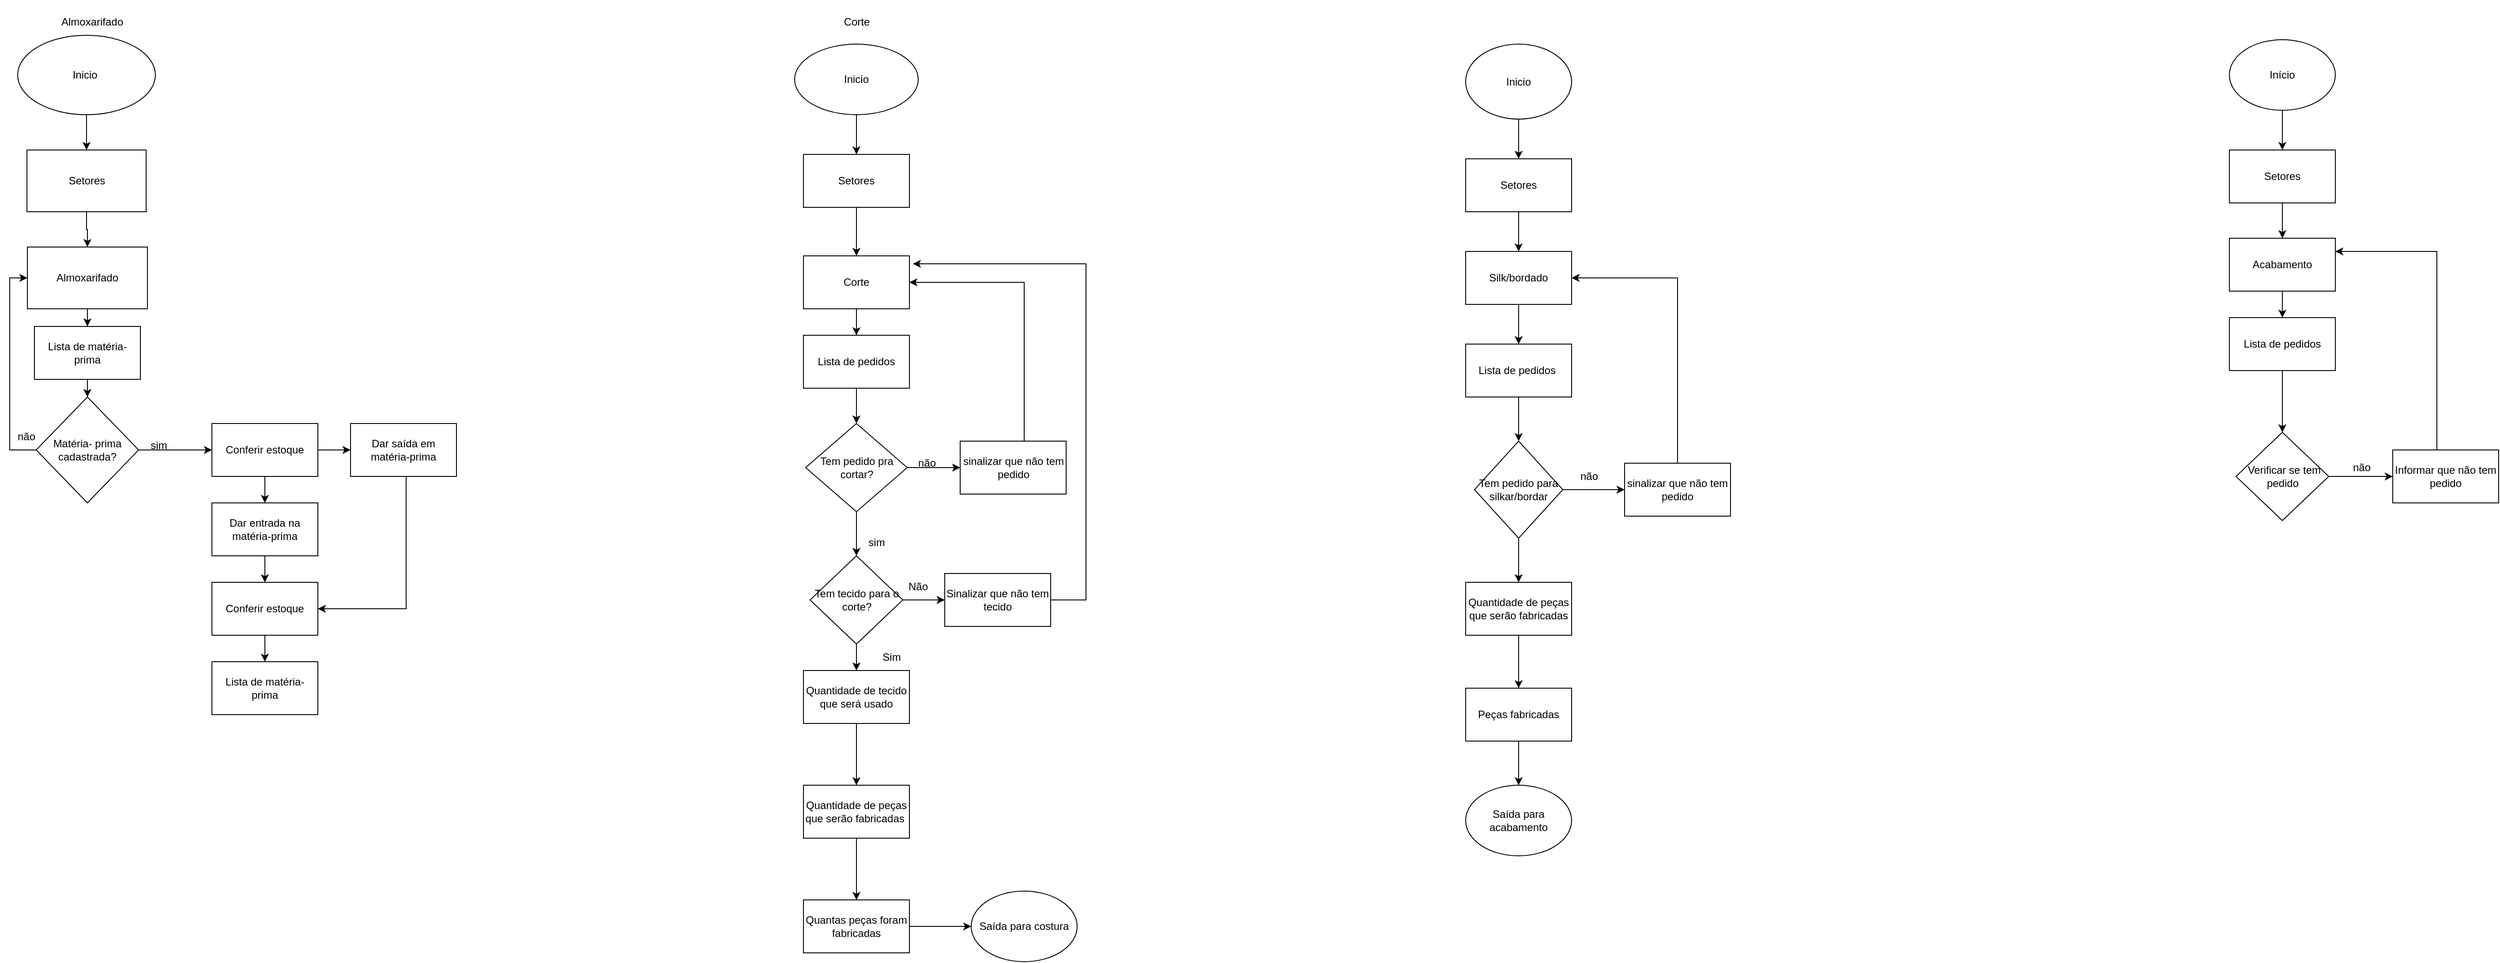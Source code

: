 <mxfile version="24.4.6" type="device">
  <diagram name="Página-1" id="mC3P3-g2l_9qBY8GvUhR">
    <mxGraphModel dx="1434" dy="782" grid="1" gridSize="10" guides="1" tooltips="1" connect="1" arrows="1" fold="1" page="1" pageScale="1" pageWidth="827" pageHeight="1169" math="0" shadow="0">
      <root>
        <mxCell id="0" />
        <mxCell id="1" parent="0" />
        <mxCell id="PYSRqreDHbwuCnctKfHl-3" value="" style="edgeStyle=orthogonalEdgeStyle;rounded=0;orthogonalLoop=1;jettySize=auto;html=1;" edge="1" parent="1" source="PYSRqreDHbwuCnctKfHl-1" target="PYSRqreDHbwuCnctKfHl-2">
          <mxGeometry relative="1" as="geometry" />
        </mxCell>
        <mxCell id="PYSRqreDHbwuCnctKfHl-1" value="Inicio&amp;nbsp;" style="ellipse;whiteSpace=wrap;html=1;" vertex="1" parent="1">
          <mxGeometry x="330" y="40" width="156" height="90" as="geometry" />
        </mxCell>
        <mxCell id="PYSRqreDHbwuCnctKfHl-5" value="" style="edgeStyle=orthogonalEdgeStyle;rounded=0;orthogonalLoop=1;jettySize=auto;html=1;" edge="1" parent="1" source="PYSRqreDHbwuCnctKfHl-2" target="PYSRqreDHbwuCnctKfHl-4">
          <mxGeometry relative="1" as="geometry" />
        </mxCell>
        <mxCell id="PYSRqreDHbwuCnctKfHl-2" value="Setores" style="rounded=0;whiteSpace=wrap;html=1;" vertex="1" parent="1">
          <mxGeometry x="340.5" y="170" width="135" height="70" as="geometry" />
        </mxCell>
        <mxCell id="PYSRqreDHbwuCnctKfHl-24" value="" style="edgeStyle=orthogonalEdgeStyle;rounded=0;orthogonalLoop=1;jettySize=auto;html=1;" edge="1" parent="1" source="PYSRqreDHbwuCnctKfHl-4" target="PYSRqreDHbwuCnctKfHl-23">
          <mxGeometry relative="1" as="geometry" />
        </mxCell>
        <mxCell id="PYSRqreDHbwuCnctKfHl-4" value="Almoxarifado" style="rounded=0;whiteSpace=wrap;html=1;" vertex="1" parent="1">
          <mxGeometry x="341" y="280" width="136" height="70" as="geometry" />
        </mxCell>
        <mxCell id="PYSRqreDHbwuCnctKfHl-8" style="edgeStyle=orthogonalEdgeStyle;rounded=0;orthogonalLoop=1;jettySize=auto;html=1;entryX=0;entryY=0.5;entryDx=0;entryDy=0;" edge="1" parent="1" source="PYSRqreDHbwuCnctKfHl-6" target="PYSRqreDHbwuCnctKfHl-4">
          <mxGeometry relative="1" as="geometry">
            <Array as="points">
              <mxPoint x="321" y="510" />
              <mxPoint x="321" y="315" />
            </Array>
          </mxGeometry>
        </mxCell>
        <mxCell id="PYSRqreDHbwuCnctKfHl-20" value="" style="edgeStyle=orthogonalEdgeStyle;rounded=0;orthogonalLoop=1;jettySize=auto;html=1;" edge="1" parent="1" source="PYSRqreDHbwuCnctKfHl-6" target="PYSRqreDHbwuCnctKfHl-14">
          <mxGeometry relative="1" as="geometry" />
        </mxCell>
        <mxCell id="PYSRqreDHbwuCnctKfHl-6" value="Matéria- prima cadastrada?" style="rhombus;whiteSpace=wrap;html=1;" vertex="1" parent="1">
          <mxGeometry x="351" y="450" width="116" height="120" as="geometry" />
        </mxCell>
        <mxCell id="PYSRqreDHbwuCnctKfHl-11" value="não" style="text;html=1;align=center;verticalAlign=middle;whiteSpace=wrap;rounded=0;" vertex="1" parent="1">
          <mxGeometry x="310" y="480" width="60" height="30" as="geometry" />
        </mxCell>
        <mxCell id="PYSRqreDHbwuCnctKfHl-12" value="sim" style="text;html=1;align=center;verticalAlign=middle;whiteSpace=wrap;rounded=0;" vertex="1" parent="1">
          <mxGeometry x="460" y="490" width="60" height="30" as="geometry" />
        </mxCell>
        <mxCell id="PYSRqreDHbwuCnctKfHl-16" value="" style="edgeStyle=orthogonalEdgeStyle;rounded=0;orthogonalLoop=1;jettySize=auto;html=1;" edge="1" parent="1" source="PYSRqreDHbwuCnctKfHl-14" target="PYSRqreDHbwuCnctKfHl-15">
          <mxGeometry relative="1" as="geometry" />
        </mxCell>
        <mxCell id="PYSRqreDHbwuCnctKfHl-31" value="" style="edgeStyle=orthogonalEdgeStyle;rounded=0;orthogonalLoop=1;jettySize=auto;html=1;" edge="1" parent="1" source="PYSRqreDHbwuCnctKfHl-14" target="PYSRqreDHbwuCnctKfHl-30">
          <mxGeometry relative="1" as="geometry" />
        </mxCell>
        <mxCell id="PYSRqreDHbwuCnctKfHl-14" value="Conferir estoque" style="rounded=0;whiteSpace=wrap;html=1;" vertex="1" parent="1">
          <mxGeometry x="550" y="480" width="120" height="60" as="geometry" />
        </mxCell>
        <mxCell id="PYSRqreDHbwuCnctKfHl-28" value="" style="edgeStyle=orthogonalEdgeStyle;rounded=0;orthogonalLoop=1;jettySize=auto;html=1;" edge="1" parent="1" source="PYSRqreDHbwuCnctKfHl-15" target="PYSRqreDHbwuCnctKfHl-27">
          <mxGeometry relative="1" as="geometry" />
        </mxCell>
        <mxCell id="PYSRqreDHbwuCnctKfHl-15" value="Dar entrada na matéria-prima" style="rounded=0;whiteSpace=wrap;html=1;" vertex="1" parent="1">
          <mxGeometry x="550" y="570" width="120" height="60" as="geometry" />
        </mxCell>
        <mxCell id="PYSRqreDHbwuCnctKfHl-25" value="" style="edgeStyle=orthogonalEdgeStyle;rounded=0;orthogonalLoop=1;jettySize=auto;html=1;" edge="1" parent="1" source="PYSRqreDHbwuCnctKfHl-23" target="PYSRqreDHbwuCnctKfHl-6">
          <mxGeometry relative="1" as="geometry" />
        </mxCell>
        <mxCell id="PYSRqreDHbwuCnctKfHl-23" value="Lista de matéria-prima" style="rounded=0;whiteSpace=wrap;html=1;" vertex="1" parent="1">
          <mxGeometry x="349" y="370" width="120" height="60" as="geometry" />
        </mxCell>
        <mxCell id="PYSRqreDHbwuCnctKfHl-34" value="" style="edgeStyle=orthogonalEdgeStyle;rounded=0;orthogonalLoop=1;jettySize=auto;html=1;" edge="1" parent="1" source="PYSRqreDHbwuCnctKfHl-27" target="PYSRqreDHbwuCnctKfHl-33">
          <mxGeometry relative="1" as="geometry" />
        </mxCell>
        <mxCell id="PYSRqreDHbwuCnctKfHl-27" value="Conferir estoque" style="rounded=0;whiteSpace=wrap;html=1;" vertex="1" parent="1">
          <mxGeometry x="550" y="660" width="120" height="60" as="geometry" />
        </mxCell>
        <mxCell id="PYSRqreDHbwuCnctKfHl-35" style="edgeStyle=orthogonalEdgeStyle;rounded=0;orthogonalLoop=1;jettySize=auto;html=1;entryX=1;entryY=0.5;entryDx=0;entryDy=0;" edge="1" parent="1" source="PYSRqreDHbwuCnctKfHl-30" target="PYSRqreDHbwuCnctKfHl-27">
          <mxGeometry relative="1" as="geometry">
            <Array as="points">
              <mxPoint x="770" y="690" />
            </Array>
          </mxGeometry>
        </mxCell>
        <mxCell id="PYSRqreDHbwuCnctKfHl-30" value="Dar saída em matéria-prima" style="rounded=0;whiteSpace=wrap;html=1;" vertex="1" parent="1">
          <mxGeometry x="707" y="480" width="120" height="60" as="geometry" />
        </mxCell>
        <mxCell id="PYSRqreDHbwuCnctKfHl-33" value="Lista de matéria-prima" style="rounded=0;whiteSpace=wrap;html=1;" vertex="1" parent="1">
          <mxGeometry x="550" y="750" width="120" height="60" as="geometry" />
        </mxCell>
        <mxCell id="PYSRqreDHbwuCnctKfHl-37" value="Almoxarifado" style="text;html=1;align=center;verticalAlign=middle;whiteSpace=wrap;rounded=0;" vertex="1" parent="1">
          <mxGeometry x="320" width="189" height="50" as="geometry" />
        </mxCell>
        <mxCell id="PYSRqreDHbwuCnctKfHl-40" value="" style="edgeStyle=orthogonalEdgeStyle;rounded=0;orthogonalLoop=1;jettySize=auto;html=1;" edge="1" parent="1" source="PYSRqreDHbwuCnctKfHl-38" target="PYSRqreDHbwuCnctKfHl-39">
          <mxGeometry relative="1" as="geometry" />
        </mxCell>
        <mxCell id="PYSRqreDHbwuCnctKfHl-38" value="Inicio" style="ellipse;whiteSpace=wrap;html=1;" vertex="1" parent="1">
          <mxGeometry x="1210" y="50" width="140" height="80" as="geometry" />
        </mxCell>
        <mxCell id="PYSRqreDHbwuCnctKfHl-43" value="" style="edgeStyle=orthogonalEdgeStyle;rounded=0;orthogonalLoop=1;jettySize=auto;html=1;" edge="1" parent="1" source="PYSRqreDHbwuCnctKfHl-39" target="PYSRqreDHbwuCnctKfHl-42">
          <mxGeometry relative="1" as="geometry" />
        </mxCell>
        <mxCell id="PYSRqreDHbwuCnctKfHl-39" value="Setores" style="whiteSpace=wrap;html=1;" vertex="1" parent="1">
          <mxGeometry x="1220" y="175" width="120" height="60" as="geometry" />
        </mxCell>
        <mxCell id="PYSRqreDHbwuCnctKfHl-84" value="" style="edgeStyle=orthogonalEdgeStyle;rounded=0;orthogonalLoop=1;jettySize=auto;html=1;" edge="1" parent="1" source="PYSRqreDHbwuCnctKfHl-42" target="PYSRqreDHbwuCnctKfHl-83">
          <mxGeometry relative="1" as="geometry" />
        </mxCell>
        <mxCell id="PYSRqreDHbwuCnctKfHl-42" value="Corte" style="whiteSpace=wrap;html=1;" vertex="1" parent="1">
          <mxGeometry x="1220" y="290" width="120" height="60" as="geometry" />
        </mxCell>
        <mxCell id="PYSRqreDHbwuCnctKfHl-61" value="" style="edgeStyle=orthogonalEdgeStyle;rounded=0;orthogonalLoop=1;jettySize=auto;html=1;" edge="1" parent="1" source="PYSRqreDHbwuCnctKfHl-44" target="PYSRqreDHbwuCnctKfHl-60">
          <mxGeometry relative="1" as="geometry" />
        </mxCell>
        <mxCell id="PYSRqreDHbwuCnctKfHl-82" value="" style="edgeStyle=orthogonalEdgeStyle;rounded=0;orthogonalLoop=1;jettySize=auto;html=1;" edge="1" parent="1" source="PYSRqreDHbwuCnctKfHl-44" target="PYSRqreDHbwuCnctKfHl-54">
          <mxGeometry relative="1" as="geometry" />
        </mxCell>
        <mxCell id="PYSRqreDHbwuCnctKfHl-44" value="Tem pedido pra cortar?" style="rhombus;whiteSpace=wrap;html=1;" vertex="1" parent="1">
          <mxGeometry x="1222.5" y="480" width="115" height="100" as="geometry" />
        </mxCell>
        <mxCell id="PYSRqreDHbwuCnctKfHl-57" style="edgeStyle=orthogonalEdgeStyle;rounded=0;orthogonalLoop=1;jettySize=auto;html=1;entryX=1;entryY=0.5;entryDx=0;entryDy=0;" edge="1" parent="1" source="PYSRqreDHbwuCnctKfHl-54" target="PYSRqreDHbwuCnctKfHl-42">
          <mxGeometry relative="1" as="geometry">
            <Array as="points">
              <mxPoint x="1470" y="320" />
            </Array>
          </mxGeometry>
        </mxCell>
        <mxCell id="PYSRqreDHbwuCnctKfHl-54" value="sinalizar que não tem pedido" style="whiteSpace=wrap;html=1;" vertex="1" parent="1">
          <mxGeometry x="1397.5" y="500" width="120" height="60" as="geometry" />
        </mxCell>
        <mxCell id="PYSRqreDHbwuCnctKfHl-59" value="sim" style="text;html=1;align=center;verticalAlign=middle;whiteSpace=wrap;rounded=0;" vertex="1" parent="1">
          <mxGeometry x="1272.5" y="600" width="60" height="30" as="geometry" />
        </mxCell>
        <mxCell id="PYSRqreDHbwuCnctKfHl-64" value="" style="edgeStyle=orthogonalEdgeStyle;rounded=0;orthogonalLoop=1;jettySize=auto;html=1;" edge="1" parent="1" source="PYSRqreDHbwuCnctKfHl-60" target="PYSRqreDHbwuCnctKfHl-63">
          <mxGeometry relative="1" as="geometry" />
        </mxCell>
        <mxCell id="PYSRqreDHbwuCnctKfHl-78" value="" style="edgeStyle=orthogonalEdgeStyle;rounded=0;orthogonalLoop=1;jettySize=auto;html=1;" edge="1" parent="1" source="PYSRqreDHbwuCnctKfHl-60" target="PYSRqreDHbwuCnctKfHl-67">
          <mxGeometry relative="1" as="geometry" />
        </mxCell>
        <mxCell id="PYSRqreDHbwuCnctKfHl-60" value="Tem tecido para o corte?" style="rhombus;whiteSpace=wrap;html=1;" vertex="1" parent="1">
          <mxGeometry x="1227.5" y="630" width="105" height="100" as="geometry" />
        </mxCell>
        <mxCell id="PYSRqreDHbwuCnctKfHl-63" value="Sinalizar que não tem tecido" style="whiteSpace=wrap;html=1;" vertex="1" parent="1">
          <mxGeometry x="1380" y="650" width="120" height="60" as="geometry" />
        </mxCell>
        <mxCell id="PYSRqreDHbwuCnctKfHl-70" value="" style="edgeStyle=orthogonalEdgeStyle;rounded=0;orthogonalLoop=1;jettySize=auto;html=1;" edge="1" parent="1" source="PYSRqreDHbwuCnctKfHl-67" target="PYSRqreDHbwuCnctKfHl-69">
          <mxGeometry relative="1" as="geometry" />
        </mxCell>
        <mxCell id="PYSRqreDHbwuCnctKfHl-67" value="Quantidade de tecido que será usado" style="whiteSpace=wrap;html=1;" vertex="1" parent="1">
          <mxGeometry x="1220" y="760" width="120" height="60" as="geometry" />
        </mxCell>
        <mxCell id="PYSRqreDHbwuCnctKfHl-115" value="" style="edgeStyle=orthogonalEdgeStyle;rounded=0;orthogonalLoop=1;jettySize=auto;html=1;" edge="1" parent="1" source="PYSRqreDHbwuCnctKfHl-69" target="PYSRqreDHbwuCnctKfHl-114">
          <mxGeometry relative="1" as="geometry" />
        </mxCell>
        <mxCell id="PYSRqreDHbwuCnctKfHl-69" value="Quantidade de peças que serão fabricadas&amp;nbsp;" style="whiteSpace=wrap;html=1;" vertex="1" parent="1">
          <mxGeometry x="1220" y="890" width="120" height="60" as="geometry" />
        </mxCell>
        <mxCell id="PYSRqreDHbwuCnctKfHl-79" value="Saída para costura" style="ellipse;whiteSpace=wrap;html=1;" vertex="1" parent="1">
          <mxGeometry x="1410" y="1010" width="120" height="80" as="geometry" />
        </mxCell>
        <mxCell id="PYSRqreDHbwuCnctKfHl-58" value="não" style="text;html=1;align=center;verticalAlign=middle;whiteSpace=wrap;rounded=0;" vertex="1" parent="1">
          <mxGeometry x="1330" y="510" width="60" height="30" as="geometry" />
        </mxCell>
        <mxCell id="PYSRqreDHbwuCnctKfHl-85" value="" style="edgeStyle=orthogonalEdgeStyle;rounded=0;orthogonalLoop=1;jettySize=auto;html=1;" edge="1" parent="1" source="PYSRqreDHbwuCnctKfHl-83" target="PYSRqreDHbwuCnctKfHl-44">
          <mxGeometry relative="1" as="geometry" />
        </mxCell>
        <mxCell id="PYSRqreDHbwuCnctKfHl-83" value="Lista de pedidos" style="rounded=0;whiteSpace=wrap;html=1;" vertex="1" parent="1">
          <mxGeometry x="1220" y="380" width="120" height="60" as="geometry" />
        </mxCell>
        <mxCell id="PYSRqreDHbwuCnctKfHl-86" value="Corte" style="text;html=1;align=center;verticalAlign=middle;whiteSpace=wrap;rounded=0;" vertex="1" parent="1">
          <mxGeometry x="1181" y="5" width="199" height="40" as="geometry" />
        </mxCell>
        <mxCell id="PYSRqreDHbwuCnctKfHl-87" value="Não" style="text;html=1;align=center;verticalAlign=middle;whiteSpace=wrap;rounded=0;" vertex="1" parent="1">
          <mxGeometry x="1320" y="650" width="60" height="30" as="geometry" />
        </mxCell>
        <mxCell id="PYSRqreDHbwuCnctKfHl-88" style="edgeStyle=orthogonalEdgeStyle;rounded=0;orthogonalLoop=1;jettySize=auto;html=1;entryX=1.033;entryY=0.15;entryDx=0;entryDy=0;entryPerimeter=0;" edge="1" parent="1" source="PYSRqreDHbwuCnctKfHl-63" target="PYSRqreDHbwuCnctKfHl-42">
          <mxGeometry relative="1" as="geometry">
            <Array as="points">
              <mxPoint x="1540" y="680" />
              <mxPoint x="1540" y="299" />
            </Array>
          </mxGeometry>
        </mxCell>
        <mxCell id="PYSRqreDHbwuCnctKfHl-92" value="Sim" style="text;html=1;align=center;verticalAlign=middle;whiteSpace=wrap;rounded=0;" vertex="1" parent="1">
          <mxGeometry x="1290" y="730" width="60" height="30" as="geometry" />
        </mxCell>
        <mxCell id="PYSRqreDHbwuCnctKfHl-95" value="" style="edgeStyle=orthogonalEdgeStyle;rounded=0;orthogonalLoop=1;jettySize=auto;html=1;" edge="1" parent="1" source="PYSRqreDHbwuCnctKfHl-93" target="PYSRqreDHbwuCnctKfHl-94">
          <mxGeometry relative="1" as="geometry" />
        </mxCell>
        <mxCell id="PYSRqreDHbwuCnctKfHl-93" value="Inicio" style="ellipse;whiteSpace=wrap;html=1;" vertex="1" parent="1">
          <mxGeometry x="1970" y="50" width="120" height="85" as="geometry" />
        </mxCell>
        <mxCell id="PYSRqreDHbwuCnctKfHl-97" value="" style="edgeStyle=orthogonalEdgeStyle;rounded=0;orthogonalLoop=1;jettySize=auto;html=1;" edge="1" parent="1" source="PYSRqreDHbwuCnctKfHl-94" target="PYSRqreDHbwuCnctKfHl-96">
          <mxGeometry relative="1" as="geometry" />
        </mxCell>
        <mxCell id="PYSRqreDHbwuCnctKfHl-94" value="Setores" style="rounded=0;whiteSpace=wrap;html=1;" vertex="1" parent="1">
          <mxGeometry x="1970" y="180" width="120" height="60" as="geometry" />
        </mxCell>
        <mxCell id="PYSRqreDHbwuCnctKfHl-100" value="" style="edgeStyle=orthogonalEdgeStyle;rounded=0;orthogonalLoop=1;jettySize=auto;html=1;" edge="1" parent="1" source="PYSRqreDHbwuCnctKfHl-96" target="PYSRqreDHbwuCnctKfHl-99">
          <mxGeometry relative="1" as="geometry" />
        </mxCell>
        <mxCell id="PYSRqreDHbwuCnctKfHl-96" value="Silk/bordado" style="rounded=0;whiteSpace=wrap;html=1;" vertex="1" parent="1">
          <mxGeometry x="1970" y="285" width="120" height="60" as="geometry" />
        </mxCell>
        <mxCell id="PYSRqreDHbwuCnctKfHl-103" value="" style="edgeStyle=orthogonalEdgeStyle;rounded=0;orthogonalLoop=1;jettySize=auto;html=1;" edge="1" parent="1" source="PYSRqreDHbwuCnctKfHl-99" target="PYSRqreDHbwuCnctKfHl-102">
          <mxGeometry relative="1" as="geometry" />
        </mxCell>
        <mxCell id="PYSRqreDHbwuCnctKfHl-99" value="Lista de pedidos&amp;nbsp;" style="whiteSpace=wrap;html=1;rounded=0;" vertex="1" parent="1">
          <mxGeometry x="1970" y="390" width="120" height="60" as="geometry" />
        </mxCell>
        <mxCell id="PYSRqreDHbwuCnctKfHl-111" style="edgeStyle=orthogonalEdgeStyle;rounded=0;orthogonalLoop=1;jettySize=auto;html=1;" edge="1" parent="1" source="PYSRqreDHbwuCnctKfHl-102" target="PYSRqreDHbwuCnctKfHl-104">
          <mxGeometry relative="1" as="geometry" />
        </mxCell>
        <mxCell id="PYSRqreDHbwuCnctKfHl-113" value="" style="edgeStyle=orthogonalEdgeStyle;rounded=0;orthogonalLoop=1;jettySize=auto;html=1;" edge="1" parent="1" source="PYSRqreDHbwuCnctKfHl-102" target="PYSRqreDHbwuCnctKfHl-112">
          <mxGeometry relative="1" as="geometry" />
        </mxCell>
        <mxCell id="PYSRqreDHbwuCnctKfHl-102" value="Tem pedido para silkar/bordar" style="rhombus;whiteSpace=wrap;html=1;rounded=0;" vertex="1" parent="1">
          <mxGeometry x="1980" y="500" width="100" height="110" as="geometry" />
        </mxCell>
        <mxCell id="PYSRqreDHbwuCnctKfHl-106" style="edgeStyle=orthogonalEdgeStyle;rounded=0;orthogonalLoop=1;jettySize=auto;html=1;entryX=1;entryY=0.5;entryDx=0;entryDy=0;" edge="1" parent="1" source="PYSRqreDHbwuCnctKfHl-104" target="PYSRqreDHbwuCnctKfHl-96">
          <mxGeometry relative="1" as="geometry">
            <Array as="points">
              <mxPoint x="2210" y="315" />
            </Array>
          </mxGeometry>
        </mxCell>
        <mxCell id="PYSRqreDHbwuCnctKfHl-104" value="sinalizar que não tem pedido" style="whiteSpace=wrap;html=1;rounded=0;" vertex="1" parent="1">
          <mxGeometry x="2150" y="525" width="120" height="60" as="geometry" />
        </mxCell>
        <mxCell id="PYSRqreDHbwuCnctKfHl-107" value="não" style="text;html=1;align=center;verticalAlign=middle;whiteSpace=wrap;rounded=0;" vertex="1" parent="1">
          <mxGeometry x="2080" y="525" width="60" height="30" as="geometry" />
        </mxCell>
        <mxCell id="PYSRqreDHbwuCnctKfHl-118" value="" style="edgeStyle=orthogonalEdgeStyle;rounded=0;orthogonalLoop=1;jettySize=auto;html=1;" edge="1" parent="1" source="PYSRqreDHbwuCnctKfHl-112" target="PYSRqreDHbwuCnctKfHl-117">
          <mxGeometry relative="1" as="geometry" />
        </mxCell>
        <mxCell id="PYSRqreDHbwuCnctKfHl-112" value="Quantidade de peças que serão fabricadas" style="whiteSpace=wrap;html=1;rounded=0;" vertex="1" parent="1">
          <mxGeometry x="1970" y="660" width="120" height="60" as="geometry" />
        </mxCell>
        <mxCell id="PYSRqreDHbwuCnctKfHl-116" value="" style="edgeStyle=orthogonalEdgeStyle;rounded=0;orthogonalLoop=1;jettySize=auto;html=1;" edge="1" parent="1" source="PYSRqreDHbwuCnctKfHl-114" target="PYSRqreDHbwuCnctKfHl-79">
          <mxGeometry relative="1" as="geometry" />
        </mxCell>
        <mxCell id="PYSRqreDHbwuCnctKfHl-114" value="Quantas peças foram fabricadas" style="whiteSpace=wrap;html=1;" vertex="1" parent="1">
          <mxGeometry x="1220" y="1020" width="120" height="60" as="geometry" />
        </mxCell>
        <mxCell id="PYSRqreDHbwuCnctKfHl-120" value="" style="edgeStyle=orthogonalEdgeStyle;rounded=0;orthogonalLoop=1;jettySize=auto;html=1;" edge="1" parent="1" source="PYSRqreDHbwuCnctKfHl-117" target="PYSRqreDHbwuCnctKfHl-119">
          <mxGeometry relative="1" as="geometry" />
        </mxCell>
        <mxCell id="PYSRqreDHbwuCnctKfHl-117" value="Peças fabricadas" style="whiteSpace=wrap;html=1;rounded=0;" vertex="1" parent="1">
          <mxGeometry x="1970" y="780" width="120" height="60" as="geometry" />
        </mxCell>
        <mxCell id="PYSRqreDHbwuCnctKfHl-119" value="Saída para acabamento" style="ellipse;whiteSpace=wrap;html=1;" vertex="1" parent="1">
          <mxGeometry x="1970" y="890" width="120" height="80" as="geometry" />
        </mxCell>
        <mxCell id="PYSRqreDHbwuCnctKfHl-123" value="" style="edgeStyle=orthogonalEdgeStyle;rounded=0;orthogonalLoop=1;jettySize=auto;html=1;" edge="1" parent="1" source="PYSRqreDHbwuCnctKfHl-121" target="PYSRqreDHbwuCnctKfHl-122">
          <mxGeometry relative="1" as="geometry" />
        </mxCell>
        <mxCell id="PYSRqreDHbwuCnctKfHl-121" value="Início" style="ellipse;whiteSpace=wrap;html=1;" vertex="1" parent="1">
          <mxGeometry x="2835" y="45" width="120" height="80" as="geometry" />
        </mxCell>
        <mxCell id="PYSRqreDHbwuCnctKfHl-125" value="" style="edgeStyle=orthogonalEdgeStyle;rounded=0;orthogonalLoop=1;jettySize=auto;html=1;" edge="1" parent="1" source="PYSRqreDHbwuCnctKfHl-122" target="PYSRqreDHbwuCnctKfHl-124">
          <mxGeometry relative="1" as="geometry" />
        </mxCell>
        <mxCell id="PYSRqreDHbwuCnctKfHl-122" value="Setores" style="whiteSpace=wrap;html=1;" vertex="1" parent="1">
          <mxGeometry x="2835" y="170" width="120" height="60" as="geometry" />
        </mxCell>
        <mxCell id="PYSRqreDHbwuCnctKfHl-127" value="" style="edgeStyle=orthogonalEdgeStyle;rounded=0;orthogonalLoop=1;jettySize=auto;html=1;" edge="1" parent="1" source="PYSRqreDHbwuCnctKfHl-124" target="PYSRqreDHbwuCnctKfHl-126">
          <mxGeometry relative="1" as="geometry" />
        </mxCell>
        <mxCell id="PYSRqreDHbwuCnctKfHl-124" value="Acabamento" style="whiteSpace=wrap;html=1;" vertex="1" parent="1">
          <mxGeometry x="2835" y="270" width="120" height="60" as="geometry" />
        </mxCell>
        <mxCell id="PYSRqreDHbwuCnctKfHl-129" value="" style="edgeStyle=orthogonalEdgeStyle;rounded=0;orthogonalLoop=1;jettySize=auto;html=1;" edge="1" parent="1" source="PYSRqreDHbwuCnctKfHl-126" target="PYSRqreDHbwuCnctKfHl-128">
          <mxGeometry relative="1" as="geometry" />
        </mxCell>
        <mxCell id="PYSRqreDHbwuCnctKfHl-126" value="Lista de pedidos" style="whiteSpace=wrap;html=1;" vertex="1" parent="1">
          <mxGeometry x="2835" y="360" width="120" height="60" as="geometry" />
        </mxCell>
        <mxCell id="PYSRqreDHbwuCnctKfHl-131" value="" style="edgeStyle=orthogonalEdgeStyle;rounded=0;orthogonalLoop=1;jettySize=auto;html=1;" edge="1" parent="1" source="PYSRqreDHbwuCnctKfHl-128" target="PYSRqreDHbwuCnctKfHl-130">
          <mxGeometry relative="1" as="geometry" />
        </mxCell>
        <mxCell id="PYSRqreDHbwuCnctKfHl-128" value="&amp;nbsp;Verificar se tem pedido" style="rhombus;whiteSpace=wrap;html=1;" vertex="1" parent="1">
          <mxGeometry x="2842.5" y="490" width="105" height="100" as="geometry" />
        </mxCell>
        <mxCell id="PYSRqreDHbwuCnctKfHl-132" style="edgeStyle=orthogonalEdgeStyle;rounded=0;orthogonalLoop=1;jettySize=auto;html=1;entryX=1;entryY=0.25;entryDx=0;entryDy=0;" edge="1" parent="1" source="PYSRqreDHbwuCnctKfHl-130" target="PYSRqreDHbwuCnctKfHl-124">
          <mxGeometry relative="1" as="geometry">
            <Array as="points">
              <mxPoint x="3070" y="285" />
            </Array>
          </mxGeometry>
        </mxCell>
        <mxCell id="PYSRqreDHbwuCnctKfHl-130" value="Informar que não tem pedido" style="whiteSpace=wrap;html=1;" vertex="1" parent="1">
          <mxGeometry x="3020" y="510" width="120" height="60" as="geometry" />
        </mxCell>
        <mxCell id="PYSRqreDHbwuCnctKfHl-133" value="não" style="text;html=1;align=center;verticalAlign=middle;whiteSpace=wrap;rounded=0;" vertex="1" parent="1">
          <mxGeometry x="2955" y="515" width="60" height="30" as="geometry" />
        </mxCell>
      </root>
    </mxGraphModel>
  </diagram>
</mxfile>
